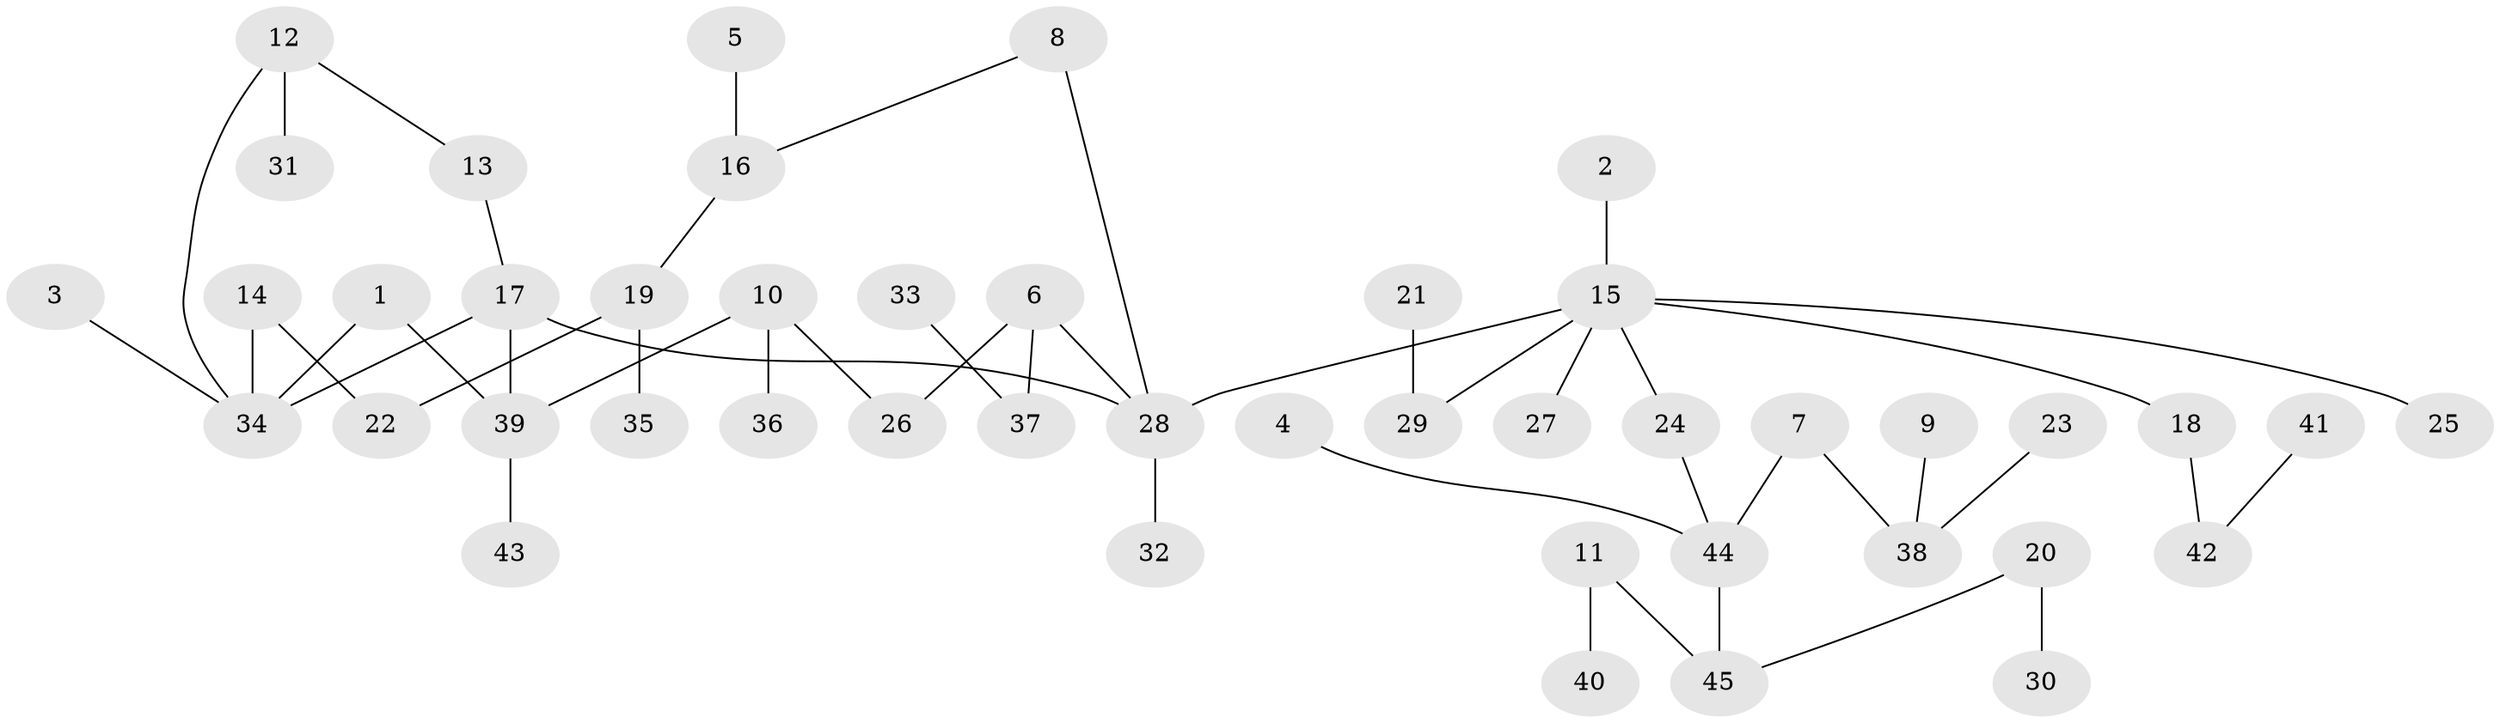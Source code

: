 // original degree distribution, {7: 0.011235955056179775, 3: 0.1348314606741573, 9: 0.011235955056179775, 5: 0.0449438202247191, 1: 0.4943820224719101, 4: 0.056179775280898875, 6: 0.011235955056179775, 2: 0.23595505617977527}
// Generated by graph-tools (version 1.1) at 2025/01/03/09/25 03:01:02]
// undirected, 45 vertices, 48 edges
graph export_dot {
graph [start="1"]
  node [color=gray90,style=filled];
  1;
  2;
  3;
  4;
  5;
  6;
  7;
  8;
  9;
  10;
  11;
  12;
  13;
  14;
  15;
  16;
  17;
  18;
  19;
  20;
  21;
  22;
  23;
  24;
  25;
  26;
  27;
  28;
  29;
  30;
  31;
  32;
  33;
  34;
  35;
  36;
  37;
  38;
  39;
  40;
  41;
  42;
  43;
  44;
  45;
  1 -- 34 [weight=1.0];
  1 -- 39 [weight=1.0];
  2 -- 15 [weight=1.0];
  3 -- 34 [weight=1.0];
  4 -- 44 [weight=1.0];
  5 -- 16 [weight=1.0];
  6 -- 26 [weight=1.0];
  6 -- 28 [weight=1.0];
  6 -- 37 [weight=1.0];
  7 -- 38 [weight=1.0];
  7 -- 44 [weight=1.0];
  8 -- 16 [weight=1.0];
  8 -- 28 [weight=1.0];
  9 -- 38 [weight=1.0];
  10 -- 26 [weight=1.0];
  10 -- 36 [weight=1.0];
  10 -- 39 [weight=1.0];
  11 -- 40 [weight=1.0];
  11 -- 45 [weight=1.0];
  12 -- 13 [weight=1.0];
  12 -- 31 [weight=1.0];
  12 -- 34 [weight=1.0];
  13 -- 17 [weight=1.0];
  14 -- 22 [weight=1.0];
  14 -- 34 [weight=1.0];
  15 -- 18 [weight=1.0];
  15 -- 24 [weight=1.0];
  15 -- 25 [weight=1.0];
  15 -- 27 [weight=1.0];
  15 -- 28 [weight=1.0];
  15 -- 29 [weight=1.0];
  16 -- 19 [weight=1.0];
  17 -- 28 [weight=1.0];
  17 -- 34 [weight=1.0];
  17 -- 39 [weight=1.0];
  18 -- 42 [weight=1.0];
  19 -- 22 [weight=1.0];
  19 -- 35 [weight=1.0];
  20 -- 30 [weight=1.0];
  20 -- 45 [weight=1.0];
  21 -- 29 [weight=1.0];
  23 -- 38 [weight=1.0];
  24 -- 44 [weight=1.0];
  28 -- 32 [weight=1.0];
  33 -- 37 [weight=1.0];
  39 -- 43 [weight=1.0];
  41 -- 42 [weight=1.0];
  44 -- 45 [weight=1.0];
}

